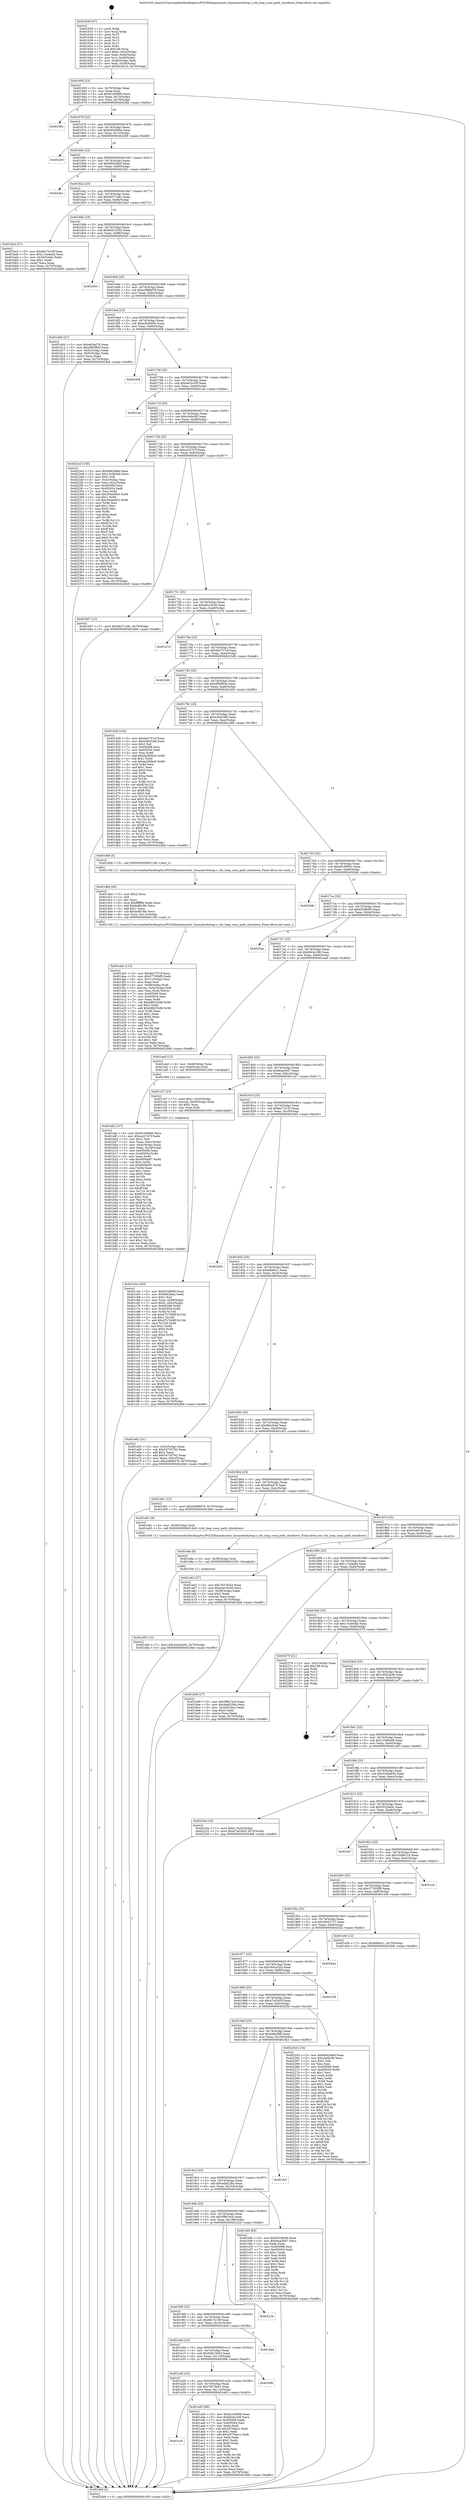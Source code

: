 digraph "0x401630" {
  label = "0x401630 (/mnt/c/Users/mathe/Desktop/tcc/POCII/binaries/extr_linuxnetrdsloop.c_rds_loop_conn_path_shutdown_Final-ollvm.out::main(0))"
  labelloc = "t"
  node[shape=record]

  Entry [label="",width=0.3,height=0.3,shape=circle,fillcolor=black,style=filled]
  "0x40165f" [label="{
     0x40165f [23]\l
     | [instrs]\l
     &nbsp;&nbsp;0x40165f \<+3\>: mov -0x70(%rbp),%eax\l
     &nbsp;&nbsp;0x401662 \<+2\>: mov %eax,%ecx\l
     &nbsp;&nbsp;0x401664 \<+6\>: sub $0x81e56f66,%ecx\l
     &nbsp;&nbsp;0x40166a \<+3\>: mov %eax,-0x74(%rbp)\l
     &nbsp;&nbsp;0x40166d \<+3\>: mov %ecx,-0x78(%rbp)\l
     &nbsp;&nbsp;0x401670 \<+6\>: je 000000000040238e \<main+0xd5e\>\l
  }"]
  "0x40238e" [label="{
     0x40238e\l
  }", style=dashed]
  "0x401676" [label="{
     0x401676 [22]\l
     | [instrs]\l
     &nbsp;&nbsp;0x401676 \<+5\>: jmp 000000000040167b \<main+0x4b\>\l
     &nbsp;&nbsp;0x40167b \<+3\>: mov -0x74(%rbp),%eax\l
     &nbsp;&nbsp;0x40167e \<+5\>: sub $0x8d3d58ba,%eax\l
     &nbsp;&nbsp;0x401683 \<+3\>: mov %eax,-0x7c(%rbp)\l
     &nbsp;&nbsp;0x401686 \<+6\>: je 000000000040220f \<main+0xbdf\>\l
  }"]
  Exit [label="",width=0.3,height=0.3,shape=circle,fillcolor=black,style=filled,peripheries=2]
  "0x40220f" [label="{
     0x40220f\l
  }", style=dashed]
  "0x40168c" [label="{
     0x40168c [22]\l
     | [instrs]\l
     &nbsp;&nbsp;0x40168c \<+5\>: jmp 0000000000401691 \<main+0x61\>\l
     &nbsp;&nbsp;0x401691 \<+3\>: mov -0x74(%rbp),%eax\l
     &nbsp;&nbsp;0x401694 \<+5\>: sub $0x9842b8ef,%eax\l
     &nbsp;&nbsp;0x401699 \<+3\>: mov %eax,-0x80(%rbp)\l
     &nbsp;&nbsp;0x40169c \<+6\>: je 00000000004024b1 \<main+0xe81\>\l
  }"]
  "0x401e93" [label="{
     0x401e93 [12]\l
     | [instrs]\l
     &nbsp;&nbsp;0x401e93 \<+7\>: movl $0x32e0a656,-0x70(%rbp)\l
     &nbsp;&nbsp;0x401e9a \<+5\>: jmp 00000000004024b8 \<main+0xe88\>\l
  }"]
  "0x4024b1" [label="{
     0x4024b1\l
  }", style=dashed]
  "0x4016a2" [label="{
     0x4016a2 [25]\l
     | [instrs]\l
     &nbsp;&nbsp;0x4016a2 \<+5\>: jmp 00000000004016a7 \<main+0x77\>\l
     &nbsp;&nbsp;0x4016a7 \<+3\>: mov -0x74(%rbp),%eax\l
     &nbsp;&nbsp;0x4016aa \<+5\>: sub $0x9b271a9c,%eax\l
     &nbsp;&nbsp;0x4016af \<+6\>: mov %eax,-0x84(%rbp)\l
     &nbsp;&nbsp;0x4016b5 \<+6\>: je 0000000000401ba3 \<main+0x573\>\l
  }"]
  "0x401e8a" [label="{
     0x401e8a [9]\l
     | [instrs]\l
     &nbsp;&nbsp;0x401e8a \<+4\>: mov -0x58(%rbp),%rdi\l
     &nbsp;&nbsp;0x401e8e \<+5\>: call 0000000000401030 \<free@plt\>\l
     | [calls]\l
     &nbsp;&nbsp;0x401030 \{1\} (unknown)\l
  }"]
  "0x401ba3" [label="{
     0x401ba3 [27]\l
     | [instrs]\l
     &nbsp;&nbsp;0x401ba3 \<+5\>: mov $0x68c7b19f,%eax\l
     &nbsp;&nbsp;0x401ba8 \<+5\>: mov $0x113a4edd,%ecx\l
     &nbsp;&nbsp;0x401bad \<+3\>: mov -0x34(%rbp),%edx\l
     &nbsp;&nbsp;0x401bb0 \<+3\>: cmp $0x1,%edx\l
     &nbsp;&nbsp;0x401bb3 \<+3\>: cmovl %ecx,%eax\l
     &nbsp;&nbsp;0x401bb6 \<+3\>: mov %eax,-0x70(%rbp)\l
     &nbsp;&nbsp;0x401bb9 \<+5\>: jmp 00000000004024b8 \<main+0xe88\>\l
  }"]
  "0x4016bb" [label="{
     0x4016bb [25]\l
     | [instrs]\l
     &nbsp;&nbsp;0x4016bb \<+5\>: jmp 00000000004016c0 \<main+0x90\>\l
     &nbsp;&nbsp;0x4016c0 \<+3\>: mov -0x74(%rbp),%eax\l
     &nbsp;&nbsp;0x4016c3 \<+5\>: sub $0x9cb12502,%eax\l
     &nbsp;&nbsp;0x4016c8 \<+6\>: mov %eax,-0x88(%rbp)\l
     &nbsp;&nbsp;0x4016ce \<+6\>: je 0000000000402043 \<main+0xa13\>\l
  }"]
  "0x401de5" [label="{
     0x401de5 [113]\l
     | [instrs]\l
     &nbsp;&nbsp;0x401de5 \<+5\>: mov $0xda5757cf,%ecx\l
     &nbsp;&nbsp;0x401dea \<+5\>: mov $0x377959f9,%edx\l
     &nbsp;&nbsp;0x401def \<+6\>: mov -0x11c(%rbp),%esi\l
     &nbsp;&nbsp;0x401df5 \<+3\>: imul %eax,%esi\l
     &nbsp;&nbsp;0x401df8 \<+4\>: mov -0x58(%rbp),%rdi\l
     &nbsp;&nbsp;0x401dfc \<+4\>: movslq -0x5c(%rbp),%r8\l
     &nbsp;&nbsp;0x401e00 \<+4\>: mov %esi,(%rdi,%r8,4)\l
     &nbsp;&nbsp;0x401e04 \<+7\>: mov 0x405068,%eax\l
     &nbsp;&nbsp;0x401e0b \<+7\>: mov 0x405054,%esi\l
     &nbsp;&nbsp;0x401e12 \<+3\>: mov %eax,%r9d\l
     &nbsp;&nbsp;0x401e15 \<+7\>: sub $0xb98232d9,%r9d\l
     &nbsp;&nbsp;0x401e1c \<+4\>: sub $0x1,%r9d\l
     &nbsp;&nbsp;0x401e20 \<+7\>: add $0xb98232d9,%r9d\l
     &nbsp;&nbsp;0x401e27 \<+4\>: imul %r9d,%eax\l
     &nbsp;&nbsp;0x401e2b \<+3\>: and $0x1,%eax\l
     &nbsp;&nbsp;0x401e2e \<+3\>: cmp $0x0,%eax\l
     &nbsp;&nbsp;0x401e31 \<+4\>: sete %r10b\l
     &nbsp;&nbsp;0x401e35 \<+3\>: cmp $0xa,%esi\l
     &nbsp;&nbsp;0x401e38 \<+4\>: setl %r11b\l
     &nbsp;&nbsp;0x401e3c \<+3\>: mov %r10b,%bl\l
     &nbsp;&nbsp;0x401e3f \<+3\>: and %r11b,%bl\l
     &nbsp;&nbsp;0x401e42 \<+3\>: xor %r11b,%r10b\l
     &nbsp;&nbsp;0x401e45 \<+3\>: or %r10b,%bl\l
     &nbsp;&nbsp;0x401e48 \<+3\>: test $0x1,%bl\l
     &nbsp;&nbsp;0x401e4b \<+3\>: cmovne %edx,%ecx\l
     &nbsp;&nbsp;0x401e4e \<+3\>: mov %ecx,-0x70(%rbp)\l
     &nbsp;&nbsp;0x401e51 \<+5\>: jmp 00000000004024b8 \<main+0xe88\>\l
  }"]
  "0x402043" [label="{
     0x402043\l
  }", style=dashed]
  "0x4016d4" [label="{
     0x4016d4 [25]\l
     | [instrs]\l
     &nbsp;&nbsp;0x4016d4 \<+5\>: jmp 00000000004016d9 \<main+0xa9\>\l
     &nbsp;&nbsp;0x4016d9 \<+3\>: mov -0x74(%rbp),%eax\l
     &nbsp;&nbsp;0x4016dc \<+5\>: sub $0xa3888d79,%eax\l
     &nbsp;&nbsp;0x4016e1 \<+6\>: mov %eax,-0x8c(%rbp)\l
     &nbsp;&nbsp;0x4016e7 \<+6\>: je 0000000000401d0d \<main+0x6dd\>\l
  }"]
  "0x401dbd" [label="{
     0x401dbd [40]\l
     | [instrs]\l
     &nbsp;&nbsp;0x401dbd \<+5\>: mov $0x2,%ecx\l
     &nbsp;&nbsp;0x401dc2 \<+1\>: cltd\l
     &nbsp;&nbsp;0x401dc3 \<+2\>: idiv %ecx\l
     &nbsp;&nbsp;0x401dc5 \<+6\>: imul $0xfffffffe,%edx,%ecx\l
     &nbsp;&nbsp;0x401dcb \<+6\>: add $0xbef819fc,%ecx\l
     &nbsp;&nbsp;0x401dd1 \<+3\>: add $0x1,%ecx\l
     &nbsp;&nbsp;0x401dd4 \<+6\>: sub $0xbef819fc,%ecx\l
     &nbsp;&nbsp;0x401dda \<+6\>: mov %ecx,-0x11c(%rbp)\l
     &nbsp;&nbsp;0x401de0 \<+5\>: call 0000000000401160 \<next_i\>\l
     | [calls]\l
     &nbsp;&nbsp;0x401160 \{1\} (/mnt/c/Users/mathe/Desktop/tcc/POCII/binaries/extr_linuxnetrdsloop.c_rds_loop_conn_path_shutdown_Final-ollvm.out::next_i)\l
  }"]
  "0x401d0d" [label="{
     0x401d0d [27]\l
     | [instrs]\l
     &nbsp;&nbsp;0x401d0d \<+5\>: mov $0xe83ed78,%eax\l
     &nbsp;&nbsp;0x401d12 \<+5\>: mov $0xdf95f80d,%ecx\l
     &nbsp;&nbsp;0x401d17 \<+3\>: mov -0x5c(%rbp),%edx\l
     &nbsp;&nbsp;0x401d1a \<+3\>: cmp -0x50(%rbp),%edx\l
     &nbsp;&nbsp;0x401d1d \<+3\>: cmovl %ecx,%eax\l
     &nbsp;&nbsp;0x401d20 \<+3\>: mov %eax,-0x70(%rbp)\l
     &nbsp;&nbsp;0x401d23 \<+5\>: jmp 00000000004024b8 \<main+0xe88\>\l
  }"]
  "0x4016ed" [label="{
     0x4016ed [25]\l
     | [instrs]\l
     &nbsp;&nbsp;0x4016ed \<+5\>: jmp 00000000004016f2 \<main+0xc2\>\l
     &nbsp;&nbsp;0x4016f2 \<+3\>: mov -0x74(%rbp),%eax\l
     &nbsp;&nbsp;0x4016f5 \<+5\>: sub $0xa3b4600a,%eax\l
     &nbsp;&nbsp;0x4016fa \<+6\>: mov %eax,-0x90(%rbp)\l
     &nbsp;&nbsp;0x401700 \<+6\>: je 0000000000402458 \<main+0xe28\>\l
  }"]
  "0x401c5e" [label="{
     0x401c5e [163]\l
     | [instrs]\l
     &nbsp;&nbsp;0x401c5e \<+5\>: mov $0xf32d84f0,%ecx\l
     &nbsp;&nbsp;0x401c63 \<+5\>: mov $0x96e26ed,%edx\l
     &nbsp;&nbsp;0x401c68 \<+3\>: mov $0x1,%sil\l
     &nbsp;&nbsp;0x401c6b \<+4\>: mov %rax,-0x58(%rbp)\l
     &nbsp;&nbsp;0x401c6f \<+7\>: movl $0x0,-0x5c(%rbp)\l
     &nbsp;&nbsp;0x401c76 \<+8\>: mov 0x405068,%r8d\l
     &nbsp;&nbsp;0x401c7e \<+8\>: mov 0x405054,%r9d\l
     &nbsp;&nbsp;0x401c86 \<+3\>: mov %r8d,%r10d\l
     &nbsp;&nbsp;0x401c89 \<+7\>: sub $0xd727d08f,%r10d\l
     &nbsp;&nbsp;0x401c90 \<+4\>: sub $0x1,%r10d\l
     &nbsp;&nbsp;0x401c94 \<+7\>: add $0xd727d08f,%r10d\l
     &nbsp;&nbsp;0x401c9b \<+4\>: imul %r10d,%r8d\l
     &nbsp;&nbsp;0x401c9f \<+4\>: and $0x1,%r8d\l
     &nbsp;&nbsp;0x401ca3 \<+4\>: cmp $0x0,%r8d\l
     &nbsp;&nbsp;0x401ca7 \<+4\>: sete %r11b\l
     &nbsp;&nbsp;0x401cab \<+4\>: cmp $0xa,%r9d\l
     &nbsp;&nbsp;0x401caf \<+3\>: setl %bl\l
     &nbsp;&nbsp;0x401cb2 \<+3\>: mov %r11b,%r14b\l
     &nbsp;&nbsp;0x401cb5 \<+4\>: xor $0xff,%r14b\l
     &nbsp;&nbsp;0x401cb9 \<+3\>: mov %bl,%r15b\l
     &nbsp;&nbsp;0x401cbc \<+4\>: xor $0xff,%r15b\l
     &nbsp;&nbsp;0x401cc0 \<+4\>: xor $0x0,%sil\l
     &nbsp;&nbsp;0x401cc4 \<+3\>: mov %r14b,%r12b\l
     &nbsp;&nbsp;0x401cc7 \<+4\>: and $0x0,%r12b\l
     &nbsp;&nbsp;0x401ccb \<+3\>: and %sil,%r11b\l
     &nbsp;&nbsp;0x401cce \<+3\>: mov %r15b,%r13b\l
     &nbsp;&nbsp;0x401cd1 \<+4\>: and $0x0,%r13b\l
     &nbsp;&nbsp;0x401cd5 \<+3\>: and %sil,%bl\l
     &nbsp;&nbsp;0x401cd8 \<+3\>: or %r11b,%r12b\l
     &nbsp;&nbsp;0x401cdb \<+3\>: or %bl,%r13b\l
     &nbsp;&nbsp;0x401cde \<+3\>: xor %r13b,%r12b\l
     &nbsp;&nbsp;0x401ce1 \<+3\>: or %r15b,%r14b\l
     &nbsp;&nbsp;0x401ce4 \<+4\>: xor $0xff,%r14b\l
     &nbsp;&nbsp;0x401ce8 \<+4\>: or $0x0,%sil\l
     &nbsp;&nbsp;0x401cec \<+3\>: and %sil,%r14b\l
     &nbsp;&nbsp;0x401cef \<+3\>: or %r14b,%r12b\l
     &nbsp;&nbsp;0x401cf2 \<+4\>: test $0x1,%r12b\l
     &nbsp;&nbsp;0x401cf6 \<+3\>: cmovne %edx,%ecx\l
     &nbsp;&nbsp;0x401cf9 \<+3\>: mov %ecx,-0x70(%rbp)\l
     &nbsp;&nbsp;0x401cfc \<+5\>: jmp 00000000004024b8 \<main+0xe88\>\l
  }"]
  "0x402458" [label="{
     0x402458\l
  }", style=dashed]
  "0x401706" [label="{
     0x401706 [25]\l
     | [instrs]\l
     &nbsp;&nbsp;0x401706 \<+5\>: jmp 000000000040170b \<main+0xdb\>\l
     &nbsp;&nbsp;0x40170b \<+3\>: mov -0x74(%rbp),%eax\l
     &nbsp;&nbsp;0x40170e \<+5\>: sub $0xbe03c55f,%eax\l
     &nbsp;&nbsp;0x401713 \<+6\>: mov %eax,-0x94(%rbp)\l
     &nbsp;&nbsp;0x401719 \<+6\>: je 00000000004021ee \<main+0xbbe\>\l
  }"]
  "0x401afa" [label="{
     0x401afa [157]\l
     | [instrs]\l
     &nbsp;&nbsp;0x401afa \<+5\>: mov $0x81e56f66,%ecx\l
     &nbsp;&nbsp;0x401aff \<+5\>: mov $0xca237e7f,%edx\l
     &nbsp;&nbsp;0x401b04 \<+3\>: mov $0x1,%sil\l
     &nbsp;&nbsp;0x401b07 \<+3\>: mov %eax,-0x4c(%rbp)\l
     &nbsp;&nbsp;0x401b0a \<+3\>: mov -0x4c(%rbp),%eax\l
     &nbsp;&nbsp;0x401b0d \<+3\>: mov %eax,-0x34(%rbp)\l
     &nbsp;&nbsp;0x401b10 \<+7\>: mov 0x405068,%eax\l
     &nbsp;&nbsp;0x401b17 \<+8\>: mov 0x405054,%r8d\l
     &nbsp;&nbsp;0x401b1f \<+3\>: mov %eax,%r9d\l
     &nbsp;&nbsp;0x401b22 \<+7\>: add $0x695fa0f7,%r9d\l
     &nbsp;&nbsp;0x401b29 \<+4\>: sub $0x1,%r9d\l
     &nbsp;&nbsp;0x401b2d \<+7\>: sub $0x695fa0f7,%r9d\l
     &nbsp;&nbsp;0x401b34 \<+4\>: imul %r9d,%eax\l
     &nbsp;&nbsp;0x401b38 \<+3\>: and $0x1,%eax\l
     &nbsp;&nbsp;0x401b3b \<+3\>: cmp $0x0,%eax\l
     &nbsp;&nbsp;0x401b3e \<+4\>: sete %r10b\l
     &nbsp;&nbsp;0x401b42 \<+4\>: cmp $0xa,%r8d\l
     &nbsp;&nbsp;0x401b46 \<+4\>: setl %r11b\l
     &nbsp;&nbsp;0x401b4a \<+3\>: mov %r10b,%bl\l
     &nbsp;&nbsp;0x401b4d \<+3\>: xor $0xff,%bl\l
     &nbsp;&nbsp;0x401b50 \<+3\>: mov %r11b,%r14b\l
     &nbsp;&nbsp;0x401b53 \<+4\>: xor $0xff,%r14b\l
     &nbsp;&nbsp;0x401b57 \<+4\>: xor $0x1,%sil\l
     &nbsp;&nbsp;0x401b5b \<+3\>: mov %bl,%r15b\l
     &nbsp;&nbsp;0x401b5e \<+4\>: and $0xff,%r15b\l
     &nbsp;&nbsp;0x401b62 \<+3\>: and %sil,%r10b\l
     &nbsp;&nbsp;0x401b65 \<+3\>: mov %r14b,%r12b\l
     &nbsp;&nbsp;0x401b68 \<+4\>: and $0xff,%r12b\l
     &nbsp;&nbsp;0x401b6c \<+3\>: and %sil,%r11b\l
     &nbsp;&nbsp;0x401b6f \<+3\>: or %r10b,%r15b\l
     &nbsp;&nbsp;0x401b72 \<+3\>: or %r11b,%r12b\l
     &nbsp;&nbsp;0x401b75 \<+3\>: xor %r12b,%r15b\l
     &nbsp;&nbsp;0x401b78 \<+3\>: or %r14b,%bl\l
     &nbsp;&nbsp;0x401b7b \<+3\>: xor $0xff,%bl\l
     &nbsp;&nbsp;0x401b7e \<+4\>: or $0x1,%sil\l
     &nbsp;&nbsp;0x401b82 \<+3\>: and %sil,%bl\l
     &nbsp;&nbsp;0x401b85 \<+3\>: or %bl,%r15b\l
     &nbsp;&nbsp;0x401b88 \<+4\>: test $0x1,%r15b\l
     &nbsp;&nbsp;0x401b8c \<+3\>: cmovne %edx,%ecx\l
     &nbsp;&nbsp;0x401b8f \<+3\>: mov %ecx,-0x70(%rbp)\l
     &nbsp;&nbsp;0x401b92 \<+5\>: jmp 00000000004024b8 \<main+0xe88\>\l
  }"]
  "0x4021ee" [label="{
     0x4021ee\l
  }", style=dashed]
  "0x40171f" [label="{
     0x40171f [25]\l
     | [instrs]\l
     &nbsp;&nbsp;0x40171f \<+5\>: jmp 0000000000401724 \<main+0xf4\>\l
     &nbsp;&nbsp;0x401724 \<+3\>: mov -0x74(%rbp),%eax\l
     &nbsp;&nbsp;0x401727 \<+5\>: sub $0xc0efe3f0,%eax\l
     &nbsp;&nbsp;0x40172c \<+6\>: mov %eax,-0x98(%rbp)\l
     &nbsp;&nbsp;0x401732 \<+6\>: je 00000000004022e3 \<main+0xcb3\>\l
  }"]
  "0x401a3f" [label="{
     0x401a3f\l
  }", style=dashed]
  "0x4022e3" [label="{
     0x4022e3 [150]\l
     | [instrs]\l
     &nbsp;&nbsp;0x4022e3 \<+5\>: mov $0x9842b8ef,%eax\l
     &nbsp;&nbsp;0x4022e8 \<+5\>: mov $0x13c4b64b,%ecx\l
     &nbsp;&nbsp;0x4022ed \<+2\>: mov $0x1,%dl\l
     &nbsp;&nbsp;0x4022ef \<+3\>: mov -0x3c(%rbp),%esi\l
     &nbsp;&nbsp;0x4022f2 \<+3\>: mov %esi,-0x2c(%rbp)\l
     &nbsp;&nbsp;0x4022f5 \<+7\>: mov 0x405068,%esi\l
     &nbsp;&nbsp;0x4022fc \<+7\>: mov 0x405054,%edi\l
     &nbsp;&nbsp;0x402303 \<+3\>: mov %esi,%r8d\l
     &nbsp;&nbsp;0x402306 \<+7\>: add $0x304a06c5,%r8d\l
     &nbsp;&nbsp;0x40230d \<+4\>: sub $0x1,%r8d\l
     &nbsp;&nbsp;0x402311 \<+7\>: sub $0x304a06c5,%r8d\l
     &nbsp;&nbsp;0x402318 \<+4\>: imul %r8d,%esi\l
     &nbsp;&nbsp;0x40231c \<+3\>: and $0x1,%esi\l
     &nbsp;&nbsp;0x40231f \<+3\>: cmp $0x0,%esi\l
     &nbsp;&nbsp;0x402322 \<+4\>: sete %r9b\l
     &nbsp;&nbsp;0x402326 \<+3\>: cmp $0xa,%edi\l
     &nbsp;&nbsp;0x402329 \<+4\>: setl %r10b\l
     &nbsp;&nbsp;0x40232d \<+3\>: mov %r9b,%r11b\l
     &nbsp;&nbsp;0x402330 \<+4\>: xor $0xff,%r11b\l
     &nbsp;&nbsp;0x402334 \<+3\>: mov %r10b,%bl\l
     &nbsp;&nbsp;0x402337 \<+3\>: xor $0xff,%bl\l
     &nbsp;&nbsp;0x40233a \<+3\>: xor $0x0,%dl\l
     &nbsp;&nbsp;0x40233d \<+3\>: mov %r11b,%r14b\l
     &nbsp;&nbsp;0x402340 \<+4\>: and $0x0,%r14b\l
     &nbsp;&nbsp;0x402344 \<+3\>: and %dl,%r9b\l
     &nbsp;&nbsp;0x402347 \<+3\>: mov %bl,%r15b\l
     &nbsp;&nbsp;0x40234a \<+4\>: and $0x0,%r15b\l
     &nbsp;&nbsp;0x40234e \<+3\>: and %dl,%r10b\l
     &nbsp;&nbsp;0x402351 \<+3\>: or %r9b,%r14b\l
     &nbsp;&nbsp;0x402354 \<+3\>: or %r10b,%r15b\l
     &nbsp;&nbsp;0x402357 \<+3\>: xor %r15b,%r14b\l
     &nbsp;&nbsp;0x40235a \<+3\>: or %bl,%r11b\l
     &nbsp;&nbsp;0x40235d \<+4\>: xor $0xff,%r11b\l
     &nbsp;&nbsp;0x402361 \<+3\>: or $0x0,%dl\l
     &nbsp;&nbsp;0x402364 \<+3\>: and %dl,%r11b\l
     &nbsp;&nbsp;0x402367 \<+3\>: or %r11b,%r14b\l
     &nbsp;&nbsp;0x40236a \<+4\>: test $0x1,%r14b\l
     &nbsp;&nbsp;0x40236e \<+3\>: cmovne %ecx,%eax\l
     &nbsp;&nbsp;0x402371 \<+3\>: mov %eax,-0x70(%rbp)\l
     &nbsp;&nbsp;0x402374 \<+5\>: jmp 00000000004024b8 \<main+0xe88\>\l
  }"]
  "0x401738" [label="{
     0x401738 [25]\l
     | [instrs]\l
     &nbsp;&nbsp;0x401738 \<+5\>: jmp 000000000040173d \<main+0x10d\>\l
     &nbsp;&nbsp;0x40173d \<+3\>: mov -0x74(%rbp),%eax\l
     &nbsp;&nbsp;0x401740 \<+5\>: sub $0xca237e7f,%eax\l
     &nbsp;&nbsp;0x401745 \<+6\>: mov %eax,-0x9c(%rbp)\l
     &nbsp;&nbsp;0x40174b \<+6\>: je 0000000000401b97 \<main+0x567\>\l
  }"]
  "0x401a95" [label="{
     0x401a95 [88]\l
     | [instrs]\l
     &nbsp;&nbsp;0x401a95 \<+5\>: mov $0x81e56f66,%eax\l
     &nbsp;&nbsp;0x401a9a \<+5\>: mov $0xfd44c206,%ecx\l
     &nbsp;&nbsp;0x401a9f \<+7\>: mov 0x405068,%edx\l
     &nbsp;&nbsp;0x401aa6 \<+7\>: mov 0x405054,%esi\l
     &nbsp;&nbsp;0x401aad \<+2\>: mov %edx,%edi\l
     &nbsp;&nbsp;0x401aaf \<+6\>: sub $0x2970eac1,%edi\l
     &nbsp;&nbsp;0x401ab5 \<+3\>: sub $0x1,%edi\l
     &nbsp;&nbsp;0x401ab8 \<+6\>: add $0x2970eac1,%edi\l
     &nbsp;&nbsp;0x401abe \<+3\>: imul %edi,%edx\l
     &nbsp;&nbsp;0x401ac1 \<+3\>: and $0x1,%edx\l
     &nbsp;&nbsp;0x401ac4 \<+3\>: cmp $0x0,%edx\l
     &nbsp;&nbsp;0x401ac7 \<+4\>: sete %r8b\l
     &nbsp;&nbsp;0x401acb \<+3\>: cmp $0xa,%esi\l
     &nbsp;&nbsp;0x401ace \<+4\>: setl %r9b\l
     &nbsp;&nbsp;0x401ad2 \<+3\>: mov %r8b,%r10b\l
     &nbsp;&nbsp;0x401ad5 \<+3\>: and %r9b,%r10b\l
     &nbsp;&nbsp;0x401ad8 \<+3\>: xor %r9b,%r8b\l
     &nbsp;&nbsp;0x401adb \<+3\>: or %r8b,%r10b\l
     &nbsp;&nbsp;0x401ade \<+4\>: test $0x1,%r10b\l
     &nbsp;&nbsp;0x401ae2 \<+3\>: cmovne %ecx,%eax\l
     &nbsp;&nbsp;0x401ae5 \<+3\>: mov %eax,-0x70(%rbp)\l
     &nbsp;&nbsp;0x401ae8 \<+5\>: jmp 00000000004024b8 \<main+0xe88\>\l
  }"]
  "0x401b97" [label="{
     0x401b97 [12]\l
     | [instrs]\l
     &nbsp;&nbsp;0x401b97 \<+7\>: movl $0x9b271a9c,-0x70(%rbp)\l
     &nbsp;&nbsp;0x401b9e \<+5\>: jmp 00000000004024b8 \<main+0xe88\>\l
  }"]
  "0x401751" [label="{
     0x401751 [25]\l
     | [instrs]\l
     &nbsp;&nbsp;0x401751 \<+5\>: jmp 0000000000401756 \<main+0x126\>\l
     &nbsp;&nbsp;0x401756 \<+3\>: mov -0x74(%rbp),%eax\l
     &nbsp;&nbsp;0x401759 \<+5\>: sub $0xd4cc3e39,%eax\l
     &nbsp;&nbsp;0x40175e \<+6\>: mov %eax,-0xa0(%rbp)\l
     &nbsp;&nbsp;0x401764 \<+6\>: je 0000000000401a7d \<main+0x44d\>\l
  }"]
  "0x401a26" [label="{
     0x401a26 [25]\l
     | [instrs]\l
     &nbsp;&nbsp;0x401a26 \<+5\>: jmp 0000000000401a2b \<main+0x3fb\>\l
     &nbsp;&nbsp;0x401a2b \<+3\>: mov -0x74(%rbp),%eax\l
     &nbsp;&nbsp;0x401a2e \<+5\>: sub $0x7827fe43,%eax\l
     &nbsp;&nbsp;0x401a33 \<+6\>: mov %eax,-0x114(%rbp)\l
     &nbsp;&nbsp;0x401a39 \<+6\>: je 0000000000401a95 \<main+0x465\>\l
  }"]
  "0x401a7d" [label="{
     0x401a7d\l
  }", style=dashed]
  "0x40176a" [label="{
     0x40176a [25]\l
     | [instrs]\l
     &nbsp;&nbsp;0x40176a \<+5\>: jmp 000000000040176f \<main+0x13f\>\l
     &nbsp;&nbsp;0x40176f \<+3\>: mov -0x74(%rbp),%eax\l
     &nbsp;&nbsp;0x401772 \<+5\>: sub $0xda5757cf,%eax\l
     &nbsp;&nbsp;0x401777 \<+6\>: mov %eax,-0xa4(%rbp)\l
     &nbsp;&nbsp;0x40177d \<+6\>: je 00000000004023d8 \<main+0xda8\>\l
  }"]
  "0x4020f6" [label="{
     0x4020f6\l
  }", style=dashed]
  "0x4023d8" [label="{
     0x4023d8\l
  }", style=dashed]
  "0x401783" [label="{
     0x401783 [25]\l
     | [instrs]\l
     &nbsp;&nbsp;0x401783 \<+5\>: jmp 0000000000401788 \<main+0x158\>\l
     &nbsp;&nbsp;0x401788 \<+3\>: mov -0x74(%rbp),%eax\l
     &nbsp;&nbsp;0x40178b \<+5\>: sub $0xdf95f80d,%eax\l
     &nbsp;&nbsp;0x401790 \<+6\>: mov %eax,-0xa8(%rbp)\l
     &nbsp;&nbsp;0x401796 \<+6\>: je 0000000000401d28 \<main+0x6f8\>\l
  }"]
  "0x401a0d" [label="{
     0x401a0d [25]\l
     | [instrs]\l
     &nbsp;&nbsp;0x401a0d \<+5\>: jmp 0000000000401a12 \<main+0x3e2\>\l
     &nbsp;&nbsp;0x401a12 \<+3\>: mov -0x74(%rbp),%eax\l
     &nbsp;&nbsp;0x401a15 \<+5\>: sub $0x6d612b03,%eax\l
     &nbsp;&nbsp;0x401a1a \<+6\>: mov %eax,-0x110(%rbp)\l
     &nbsp;&nbsp;0x401a20 \<+6\>: je 00000000004020f6 \<main+0xac6\>\l
  }"]
  "0x401d28" [label="{
     0x401d28 [144]\l
     | [instrs]\l
     &nbsp;&nbsp;0x401d28 \<+5\>: mov $0xda5757cf,%eax\l
     &nbsp;&nbsp;0x401d2d \<+5\>: mov $0xe26433fe,%ecx\l
     &nbsp;&nbsp;0x401d32 \<+2\>: mov $0x1,%dl\l
     &nbsp;&nbsp;0x401d34 \<+7\>: mov 0x405068,%esi\l
     &nbsp;&nbsp;0x401d3b \<+7\>: mov 0x405054,%edi\l
     &nbsp;&nbsp;0x401d42 \<+3\>: mov %esi,%r8d\l
     &nbsp;&nbsp;0x401d45 \<+7\>: add $0xda285be5,%r8d\l
     &nbsp;&nbsp;0x401d4c \<+4\>: sub $0x1,%r8d\l
     &nbsp;&nbsp;0x401d50 \<+7\>: sub $0xda285be5,%r8d\l
     &nbsp;&nbsp;0x401d57 \<+4\>: imul %r8d,%esi\l
     &nbsp;&nbsp;0x401d5b \<+3\>: and $0x1,%esi\l
     &nbsp;&nbsp;0x401d5e \<+3\>: cmp $0x0,%esi\l
     &nbsp;&nbsp;0x401d61 \<+4\>: sete %r9b\l
     &nbsp;&nbsp;0x401d65 \<+3\>: cmp $0xa,%edi\l
     &nbsp;&nbsp;0x401d68 \<+4\>: setl %r10b\l
     &nbsp;&nbsp;0x401d6c \<+3\>: mov %r9b,%r11b\l
     &nbsp;&nbsp;0x401d6f \<+4\>: xor $0xff,%r11b\l
     &nbsp;&nbsp;0x401d73 \<+3\>: mov %r10b,%bl\l
     &nbsp;&nbsp;0x401d76 \<+3\>: xor $0xff,%bl\l
     &nbsp;&nbsp;0x401d79 \<+3\>: xor $0x0,%dl\l
     &nbsp;&nbsp;0x401d7c \<+3\>: mov %r11b,%r14b\l
     &nbsp;&nbsp;0x401d7f \<+4\>: and $0x0,%r14b\l
     &nbsp;&nbsp;0x401d83 \<+3\>: and %dl,%r9b\l
     &nbsp;&nbsp;0x401d86 \<+3\>: mov %bl,%r15b\l
     &nbsp;&nbsp;0x401d89 \<+4\>: and $0x0,%r15b\l
     &nbsp;&nbsp;0x401d8d \<+3\>: and %dl,%r10b\l
     &nbsp;&nbsp;0x401d90 \<+3\>: or %r9b,%r14b\l
     &nbsp;&nbsp;0x401d93 \<+3\>: or %r10b,%r15b\l
     &nbsp;&nbsp;0x401d96 \<+3\>: xor %r15b,%r14b\l
     &nbsp;&nbsp;0x401d99 \<+3\>: or %bl,%r11b\l
     &nbsp;&nbsp;0x401d9c \<+4\>: xor $0xff,%r11b\l
     &nbsp;&nbsp;0x401da0 \<+3\>: or $0x0,%dl\l
     &nbsp;&nbsp;0x401da3 \<+3\>: and %dl,%r11b\l
     &nbsp;&nbsp;0x401da6 \<+3\>: or %r11b,%r14b\l
     &nbsp;&nbsp;0x401da9 \<+4\>: test $0x1,%r14b\l
     &nbsp;&nbsp;0x401dad \<+3\>: cmovne %ecx,%eax\l
     &nbsp;&nbsp;0x401db0 \<+3\>: mov %eax,-0x70(%rbp)\l
     &nbsp;&nbsp;0x401db3 \<+5\>: jmp 00000000004024b8 \<main+0xe88\>\l
  }"]
  "0x40179c" [label="{
     0x40179c [25]\l
     | [instrs]\l
     &nbsp;&nbsp;0x40179c \<+5\>: jmp 00000000004017a1 \<main+0x171\>\l
     &nbsp;&nbsp;0x4017a1 \<+3\>: mov -0x74(%rbp),%eax\l
     &nbsp;&nbsp;0x4017a4 \<+5\>: sub $0xe26433fe,%eax\l
     &nbsp;&nbsp;0x4017a9 \<+6\>: mov %eax,-0xac(%rbp)\l
     &nbsp;&nbsp;0x4017af \<+6\>: je 0000000000401db8 \<main+0x788\>\l
  }"]
  "0x401bbe" [label="{
     0x401bbe\l
  }", style=dashed]
  "0x401db8" [label="{
     0x401db8 [5]\l
     | [instrs]\l
     &nbsp;&nbsp;0x401db8 \<+5\>: call 0000000000401160 \<next_i\>\l
     | [calls]\l
     &nbsp;&nbsp;0x401160 \{1\} (/mnt/c/Users/mathe/Desktop/tcc/POCII/binaries/extr_linuxnetrdsloop.c_rds_loop_conn_path_shutdown_Final-ollvm.out::next_i)\l
  }"]
  "0x4017b5" [label="{
     0x4017b5 [25]\l
     | [instrs]\l
     &nbsp;&nbsp;0x4017b5 \<+5\>: jmp 00000000004017ba \<main+0x18a\>\l
     &nbsp;&nbsp;0x4017ba \<+3\>: mov -0x74(%rbp),%eax\l
     &nbsp;&nbsp;0x4017bd \<+5\>: sub $0xe819963c,%eax\l
     &nbsp;&nbsp;0x4017c2 \<+6\>: mov %eax,-0xb0(%rbp)\l
     &nbsp;&nbsp;0x4017c8 \<+6\>: je 00000000004020db \<main+0xaab\>\l
  }"]
  "0x4019f4" [label="{
     0x4019f4 [25]\l
     | [instrs]\l
     &nbsp;&nbsp;0x4019f4 \<+5\>: jmp 00000000004019f9 \<main+0x3c9\>\l
     &nbsp;&nbsp;0x4019f9 \<+3\>: mov -0x74(%rbp),%eax\l
     &nbsp;&nbsp;0x4019fc \<+5\>: sub $0x68c7b19f,%eax\l
     &nbsp;&nbsp;0x401a01 \<+6\>: mov %eax,-0x10c(%rbp)\l
     &nbsp;&nbsp;0x401a07 \<+6\>: je 0000000000401bbe \<main+0x58e\>\l
  }"]
  "0x4020db" [label="{
     0x4020db\l
  }", style=dashed]
  "0x4017ce" [label="{
     0x4017ce [25]\l
     | [instrs]\l
     &nbsp;&nbsp;0x4017ce \<+5\>: jmp 00000000004017d3 \<main+0x1a3\>\l
     &nbsp;&nbsp;0x4017d3 \<+3\>: mov -0x74(%rbp),%eax\l
     &nbsp;&nbsp;0x4017d6 \<+5\>: sub $0xf32d84f0,%eax\l
     &nbsp;&nbsp;0x4017db \<+6\>: mov %eax,-0xb4(%rbp)\l
     &nbsp;&nbsp;0x4017e1 \<+6\>: je 00000000004023aa \<main+0xd7a\>\l
  }"]
  "0x40222d" [label="{
     0x40222d\l
  }", style=dashed]
  "0x4023aa" [label="{
     0x4023aa\l
  }", style=dashed]
  "0x4017e7" [label="{
     0x4017e7 [25]\l
     | [instrs]\l
     &nbsp;&nbsp;0x4017e7 \<+5\>: jmp 00000000004017ec \<main+0x1bc\>\l
     &nbsp;&nbsp;0x4017ec \<+3\>: mov -0x74(%rbp),%eax\l
     &nbsp;&nbsp;0x4017ef \<+5\>: sub $0xfd44c206,%eax\l
     &nbsp;&nbsp;0x4017f4 \<+6\>: mov %eax,-0xb8(%rbp)\l
     &nbsp;&nbsp;0x4017fa \<+6\>: je 0000000000401aed \<main+0x4bd\>\l
  }"]
  "0x4019db" [label="{
     0x4019db [25]\l
     | [instrs]\l
     &nbsp;&nbsp;0x4019db \<+5\>: jmp 00000000004019e0 \<main+0x3b0\>\l
     &nbsp;&nbsp;0x4019e0 \<+3\>: mov -0x74(%rbp),%eax\l
     &nbsp;&nbsp;0x4019e3 \<+5\>: sub $0x5f8e7ecd,%eax\l
     &nbsp;&nbsp;0x4019e8 \<+6\>: mov %eax,-0x108(%rbp)\l
     &nbsp;&nbsp;0x4019ee \<+6\>: je 000000000040222d \<main+0xbfd\>\l
  }"]
  "0x401aed" [label="{
     0x401aed [13]\l
     | [instrs]\l
     &nbsp;&nbsp;0x401aed \<+4\>: mov -0x48(%rbp),%rax\l
     &nbsp;&nbsp;0x401af1 \<+4\>: mov 0x8(%rax),%rdi\l
     &nbsp;&nbsp;0x401af5 \<+5\>: call 0000000000401060 \<atoi@plt\>\l
     | [calls]\l
     &nbsp;&nbsp;0x401060 \{1\} (unknown)\l
  }"]
  "0x401800" [label="{
     0x401800 [25]\l
     | [instrs]\l
     &nbsp;&nbsp;0x401800 \<+5\>: jmp 0000000000401805 \<main+0x1d5\>\l
     &nbsp;&nbsp;0x401805 \<+3\>: mov -0x74(%rbp),%eax\l
     &nbsp;&nbsp;0x401808 \<+5\>: sub $0xfeaa5647,%eax\l
     &nbsp;&nbsp;0x40180d \<+6\>: mov %eax,-0xbc(%rbp)\l
     &nbsp;&nbsp;0x401813 \<+6\>: je 0000000000401c47 \<main+0x617\>\l
  }"]
  "0x401bf4" [label="{
     0x401bf4 [83]\l
     | [instrs]\l
     &nbsp;&nbsp;0x401bf4 \<+5\>: mov $0xf32d84f0,%eax\l
     &nbsp;&nbsp;0x401bf9 \<+5\>: mov $0xfeaa5647,%ecx\l
     &nbsp;&nbsp;0x401bfe \<+2\>: xor %edx,%edx\l
     &nbsp;&nbsp;0x401c00 \<+7\>: mov 0x405068,%esi\l
     &nbsp;&nbsp;0x401c07 \<+7\>: mov 0x405054,%edi\l
     &nbsp;&nbsp;0x401c0e \<+3\>: sub $0x1,%edx\l
     &nbsp;&nbsp;0x401c11 \<+3\>: mov %esi,%r8d\l
     &nbsp;&nbsp;0x401c14 \<+3\>: add %edx,%r8d\l
     &nbsp;&nbsp;0x401c17 \<+4\>: imul %r8d,%esi\l
     &nbsp;&nbsp;0x401c1b \<+3\>: and $0x1,%esi\l
     &nbsp;&nbsp;0x401c1e \<+3\>: cmp $0x0,%esi\l
     &nbsp;&nbsp;0x401c21 \<+4\>: sete %r9b\l
     &nbsp;&nbsp;0x401c25 \<+3\>: cmp $0xa,%edi\l
     &nbsp;&nbsp;0x401c28 \<+4\>: setl %r10b\l
     &nbsp;&nbsp;0x401c2c \<+3\>: mov %r9b,%r11b\l
     &nbsp;&nbsp;0x401c2f \<+3\>: and %r10b,%r11b\l
     &nbsp;&nbsp;0x401c32 \<+3\>: xor %r10b,%r9b\l
     &nbsp;&nbsp;0x401c35 \<+3\>: or %r9b,%r11b\l
     &nbsp;&nbsp;0x401c38 \<+4\>: test $0x1,%r11b\l
     &nbsp;&nbsp;0x401c3c \<+3\>: cmovne %ecx,%eax\l
     &nbsp;&nbsp;0x401c3f \<+3\>: mov %eax,-0x70(%rbp)\l
     &nbsp;&nbsp;0x401c42 \<+5\>: jmp 00000000004024b8 \<main+0xe88\>\l
  }"]
  "0x401c47" [label="{
     0x401c47 [23]\l
     | [instrs]\l
     &nbsp;&nbsp;0x401c47 \<+7\>: movl $0x1,-0x50(%rbp)\l
     &nbsp;&nbsp;0x401c4e \<+4\>: movslq -0x50(%rbp),%rax\l
     &nbsp;&nbsp;0x401c52 \<+4\>: shl $0x2,%rax\l
     &nbsp;&nbsp;0x401c56 \<+3\>: mov %rax,%rdi\l
     &nbsp;&nbsp;0x401c59 \<+5\>: call 0000000000401050 \<malloc@plt\>\l
     | [calls]\l
     &nbsp;&nbsp;0x401050 \{1\} (unknown)\l
  }"]
  "0x401819" [label="{
     0x401819 [25]\l
     | [instrs]\l
     &nbsp;&nbsp;0x401819 \<+5\>: jmp 000000000040181e \<main+0x1ee\>\l
     &nbsp;&nbsp;0x40181e \<+3\>: mov -0x74(%rbp),%eax\l
     &nbsp;&nbsp;0x401821 \<+5\>: sub $0xfec72152,%eax\l
     &nbsp;&nbsp;0x401826 \<+6\>: mov %eax,-0xc0(%rbp)\l
     &nbsp;&nbsp;0x40182c \<+6\>: je 0000000000402464 \<main+0xe34\>\l
  }"]
  "0x4019c2" [label="{
     0x4019c2 [25]\l
     | [instrs]\l
     &nbsp;&nbsp;0x4019c2 \<+5\>: jmp 00000000004019c7 \<main+0x397\>\l
     &nbsp;&nbsp;0x4019c7 \<+3\>: mov -0x74(%rbp),%eax\l
     &nbsp;&nbsp;0x4019ca \<+5\>: sub $0x4abf228a,%eax\l
     &nbsp;&nbsp;0x4019cf \<+6\>: mov %eax,-0x104(%rbp)\l
     &nbsp;&nbsp;0x4019d5 \<+6\>: je 0000000000401bf4 \<main+0x5c4\>\l
  }"]
  "0x402464" [label="{
     0x402464\l
  }", style=dashed]
  "0x401832" [label="{
     0x401832 [25]\l
     | [instrs]\l
     &nbsp;&nbsp;0x401832 \<+5\>: jmp 0000000000401837 \<main+0x207\>\l
     &nbsp;&nbsp;0x401837 \<+3\>: mov -0x74(%rbp),%eax\l
     &nbsp;&nbsp;0x40183a \<+5\>: sub $0x6fb94c1,%eax\l
     &nbsp;&nbsp;0x40183f \<+6\>: mov %eax,-0xc4(%rbp)\l
     &nbsp;&nbsp;0x401845 \<+6\>: je 0000000000401e62 \<main+0x832\>\l
  }"]
  "0x401fb3" [label="{
     0x401fb3\l
  }", style=dashed]
  "0x401e62" [label="{
     0x401e62 [31]\l
     | [instrs]\l
     &nbsp;&nbsp;0x401e62 \<+3\>: mov -0x5c(%rbp),%eax\l
     &nbsp;&nbsp;0x401e65 \<+5\>: sub $0x54735762,%eax\l
     &nbsp;&nbsp;0x401e6a \<+3\>: add $0x1,%eax\l
     &nbsp;&nbsp;0x401e6d \<+5\>: add $0x54735762,%eax\l
     &nbsp;&nbsp;0x401e72 \<+3\>: mov %eax,-0x5c(%rbp)\l
     &nbsp;&nbsp;0x401e75 \<+7\>: movl $0xa3888d79,-0x70(%rbp)\l
     &nbsp;&nbsp;0x401e7c \<+5\>: jmp 00000000004024b8 \<main+0xe88\>\l
  }"]
  "0x40184b" [label="{
     0x40184b [25]\l
     | [instrs]\l
     &nbsp;&nbsp;0x40184b \<+5\>: jmp 0000000000401850 \<main+0x220\>\l
     &nbsp;&nbsp;0x401850 \<+3\>: mov -0x74(%rbp),%eax\l
     &nbsp;&nbsp;0x401853 \<+5\>: sub $0x96e26ed,%eax\l
     &nbsp;&nbsp;0x401858 \<+6\>: mov %eax,-0xc8(%rbp)\l
     &nbsp;&nbsp;0x40185e \<+6\>: je 0000000000401d01 \<main+0x6d1\>\l
  }"]
  "0x4019a9" [label="{
     0x4019a9 [25]\l
     | [instrs]\l
     &nbsp;&nbsp;0x4019a9 \<+5\>: jmp 00000000004019ae \<main+0x37e\>\l
     &nbsp;&nbsp;0x4019ae \<+3\>: mov -0x74(%rbp),%eax\l
     &nbsp;&nbsp;0x4019b1 \<+5\>: sub $0x4a6cf9f6,%eax\l
     &nbsp;&nbsp;0x4019b6 \<+6\>: mov %eax,-0x100(%rbp)\l
     &nbsp;&nbsp;0x4019bc \<+6\>: je 0000000000401fb3 \<main+0x983\>\l
  }"]
  "0x401d01" [label="{
     0x401d01 [12]\l
     | [instrs]\l
     &nbsp;&nbsp;0x401d01 \<+7\>: movl $0xa3888d79,-0x70(%rbp)\l
     &nbsp;&nbsp;0x401d08 \<+5\>: jmp 00000000004024b8 \<main+0xe88\>\l
  }"]
  "0x401864" [label="{
     0x401864 [25]\l
     | [instrs]\l
     &nbsp;&nbsp;0x401864 \<+5\>: jmp 0000000000401869 \<main+0x239\>\l
     &nbsp;&nbsp;0x401869 \<+3\>: mov -0x74(%rbp),%eax\l
     &nbsp;&nbsp;0x40186c \<+5\>: sub $0xe83ed78,%eax\l
     &nbsp;&nbsp;0x401871 \<+6\>: mov %eax,-0xcc(%rbp)\l
     &nbsp;&nbsp;0x401877 \<+6\>: je 0000000000401e81 \<main+0x851\>\l
  }"]
  "0x40225d" [label="{
     0x40225d [134]\l
     | [instrs]\l
     &nbsp;&nbsp;0x40225d \<+5\>: mov $0x9842b8ef,%eax\l
     &nbsp;&nbsp;0x402262 \<+5\>: mov $0xc0efe3f0,%ecx\l
     &nbsp;&nbsp;0x402267 \<+2\>: mov $0x1,%dl\l
     &nbsp;&nbsp;0x402269 \<+2\>: xor %esi,%esi\l
     &nbsp;&nbsp;0x40226b \<+7\>: mov 0x405068,%edi\l
     &nbsp;&nbsp;0x402272 \<+8\>: mov 0x405054,%r8d\l
     &nbsp;&nbsp;0x40227a \<+3\>: sub $0x1,%esi\l
     &nbsp;&nbsp;0x40227d \<+3\>: mov %edi,%r9d\l
     &nbsp;&nbsp;0x402280 \<+3\>: add %esi,%r9d\l
     &nbsp;&nbsp;0x402283 \<+4\>: imul %r9d,%edi\l
     &nbsp;&nbsp;0x402287 \<+3\>: and $0x1,%edi\l
     &nbsp;&nbsp;0x40228a \<+3\>: cmp $0x0,%edi\l
     &nbsp;&nbsp;0x40228d \<+4\>: sete %r10b\l
     &nbsp;&nbsp;0x402291 \<+4\>: cmp $0xa,%r8d\l
     &nbsp;&nbsp;0x402295 \<+4\>: setl %r11b\l
     &nbsp;&nbsp;0x402299 \<+3\>: mov %r10b,%bl\l
     &nbsp;&nbsp;0x40229c \<+3\>: xor $0xff,%bl\l
     &nbsp;&nbsp;0x40229f \<+3\>: mov %r11b,%r14b\l
     &nbsp;&nbsp;0x4022a2 \<+4\>: xor $0xff,%r14b\l
     &nbsp;&nbsp;0x4022a6 \<+3\>: xor $0x1,%dl\l
     &nbsp;&nbsp;0x4022a9 \<+3\>: mov %bl,%r15b\l
     &nbsp;&nbsp;0x4022ac \<+4\>: and $0xff,%r15b\l
     &nbsp;&nbsp;0x4022b0 \<+3\>: and %dl,%r10b\l
     &nbsp;&nbsp;0x4022b3 \<+3\>: mov %r14b,%r12b\l
     &nbsp;&nbsp;0x4022b6 \<+4\>: and $0xff,%r12b\l
     &nbsp;&nbsp;0x4022ba \<+3\>: and %dl,%r11b\l
     &nbsp;&nbsp;0x4022bd \<+3\>: or %r10b,%r15b\l
     &nbsp;&nbsp;0x4022c0 \<+3\>: or %r11b,%r12b\l
     &nbsp;&nbsp;0x4022c3 \<+3\>: xor %r12b,%r15b\l
     &nbsp;&nbsp;0x4022c6 \<+3\>: or %r14b,%bl\l
     &nbsp;&nbsp;0x4022c9 \<+3\>: xor $0xff,%bl\l
     &nbsp;&nbsp;0x4022cc \<+3\>: or $0x1,%dl\l
     &nbsp;&nbsp;0x4022cf \<+2\>: and %dl,%bl\l
     &nbsp;&nbsp;0x4022d1 \<+3\>: or %bl,%r15b\l
     &nbsp;&nbsp;0x4022d4 \<+4\>: test $0x1,%r15b\l
     &nbsp;&nbsp;0x4022d8 \<+3\>: cmovne %ecx,%eax\l
     &nbsp;&nbsp;0x4022db \<+3\>: mov %eax,-0x70(%rbp)\l
     &nbsp;&nbsp;0x4022de \<+5\>: jmp 00000000004024b8 \<main+0xe88\>\l
  }"]
  "0x401e81" [label="{
     0x401e81 [9]\l
     | [instrs]\l
     &nbsp;&nbsp;0x401e81 \<+4\>: mov -0x58(%rbp),%rdi\l
     &nbsp;&nbsp;0x401e85 \<+5\>: call 0000000000401440 \<rds_loop_conn_path_shutdown\>\l
     | [calls]\l
     &nbsp;&nbsp;0x401440 \{1\} (/mnt/c/Users/mathe/Desktop/tcc/POCII/binaries/extr_linuxnetrdsloop.c_rds_loop_conn_path_shutdown_Final-ollvm.out::rds_loop_conn_path_shutdown)\l
  }"]
  "0x40187d" [label="{
     0x40187d [25]\l
     | [instrs]\l
     &nbsp;&nbsp;0x40187d \<+5\>: jmp 0000000000401882 \<main+0x252\>\l
     &nbsp;&nbsp;0x401882 \<+3\>: mov -0x74(%rbp),%eax\l
     &nbsp;&nbsp;0x401885 \<+5\>: sub $0xf3c6510,%eax\l
     &nbsp;&nbsp;0x40188a \<+6\>: mov %eax,-0xd0(%rbp)\l
     &nbsp;&nbsp;0x401890 \<+6\>: je 0000000000401a62 \<main+0x432\>\l
  }"]
  "0x401990" [label="{
     0x401990 [25]\l
     | [instrs]\l
     &nbsp;&nbsp;0x401990 \<+5\>: jmp 0000000000401995 \<main+0x365\>\l
     &nbsp;&nbsp;0x401995 \<+3\>: mov -0x74(%rbp),%eax\l
     &nbsp;&nbsp;0x401998 \<+5\>: sub $0x47a03d3f,%eax\l
     &nbsp;&nbsp;0x40199d \<+6\>: mov %eax,-0xfc(%rbp)\l
     &nbsp;&nbsp;0x4019a3 \<+6\>: je 000000000040225d \<main+0xc2d\>\l
  }"]
  "0x401a62" [label="{
     0x401a62 [27]\l
     | [instrs]\l
     &nbsp;&nbsp;0x401a62 \<+5\>: mov $0x7827fe43,%eax\l
     &nbsp;&nbsp;0x401a67 \<+5\>: mov $0xd4cc3e39,%ecx\l
     &nbsp;&nbsp;0x401a6c \<+3\>: mov -0x38(%rbp),%edx\l
     &nbsp;&nbsp;0x401a6f \<+3\>: cmp $0x2,%edx\l
     &nbsp;&nbsp;0x401a72 \<+3\>: cmovne %ecx,%eax\l
     &nbsp;&nbsp;0x401a75 \<+3\>: mov %eax,-0x70(%rbp)\l
     &nbsp;&nbsp;0x401a78 \<+5\>: jmp 00000000004024b8 \<main+0xe88\>\l
  }"]
  "0x401896" [label="{
     0x401896 [25]\l
     | [instrs]\l
     &nbsp;&nbsp;0x401896 \<+5\>: jmp 000000000040189b \<main+0x26b\>\l
     &nbsp;&nbsp;0x40189b \<+3\>: mov -0x74(%rbp),%eax\l
     &nbsp;&nbsp;0x40189e \<+5\>: sub $0x113a4edd,%eax\l
     &nbsp;&nbsp;0x4018a3 \<+6\>: mov %eax,-0xd4(%rbp)\l
     &nbsp;&nbsp;0x4018a9 \<+6\>: je 0000000000401bd9 \<main+0x5a9\>\l
  }"]
  "0x4024b8" [label="{
     0x4024b8 [5]\l
     | [instrs]\l
     &nbsp;&nbsp;0x4024b8 \<+5\>: jmp 000000000040165f \<main+0x2f\>\l
  }"]
  "0x401630" [label="{
     0x401630 [47]\l
     | [instrs]\l
     &nbsp;&nbsp;0x401630 \<+1\>: push %rbp\l
     &nbsp;&nbsp;0x401631 \<+3\>: mov %rsp,%rbp\l
     &nbsp;&nbsp;0x401634 \<+2\>: push %r15\l
     &nbsp;&nbsp;0x401636 \<+2\>: push %r14\l
     &nbsp;&nbsp;0x401638 \<+2\>: push %r13\l
     &nbsp;&nbsp;0x40163a \<+2\>: push %r12\l
     &nbsp;&nbsp;0x40163c \<+1\>: push %rbx\l
     &nbsp;&nbsp;0x40163d \<+7\>: sub $0x108,%rsp\l
     &nbsp;&nbsp;0x401644 \<+7\>: movl $0x0,-0x3c(%rbp)\l
     &nbsp;&nbsp;0x40164b \<+3\>: mov %edi,-0x40(%rbp)\l
     &nbsp;&nbsp;0x40164e \<+4\>: mov %rsi,-0x48(%rbp)\l
     &nbsp;&nbsp;0x401652 \<+3\>: mov -0x40(%rbp),%edi\l
     &nbsp;&nbsp;0x401655 \<+3\>: mov %edi,-0x38(%rbp)\l
     &nbsp;&nbsp;0x401658 \<+7\>: movl $0xf3c6510,-0x70(%rbp)\l
  }"]
  "0x402239" [label="{
     0x402239\l
  }", style=dashed]
  "0x401bd9" [label="{
     0x401bd9 [27]\l
     | [instrs]\l
     &nbsp;&nbsp;0x401bd9 \<+5\>: mov $0x5f8e7ecd,%eax\l
     &nbsp;&nbsp;0x401bde \<+5\>: mov $0x4abf228a,%ecx\l
     &nbsp;&nbsp;0x401be3 \<+3\>: mov -0x34(%rbp),%edx\l
     &nbsp;&nbsp;0x401be6 \<+3\>: cmp $0x0,%edx\l
     &nbsp;&nbsp;0x401be9 \<+3\>: cmove %ecx,%eax\l
     &nbsp;&nbsp;0x401bec \<+3\>: mov %eax,-0x70(%rbp)\l
     &nbsp;&nbsp;0x401bef \<+5\>: jmp 00000000004024b8 \<main+0xe88\>\l
  }"]
  "0x4018af" [label="{
     0x4018af [25]\l
     | [instrs]\l
     &nbsp;&nbsp;0x4018af \<+5\>: jmp 00000000004018b4 \<main+0x284\>\l
     &nbsp;&nbsp;0x4018b4 \<+3\>: mov -0x74(%rbp),%eax\l
     &nbsp;&nbsp;0x4018b7 \<+5\>: sub $0x13c4b64b,%eax\l
     &nbsp;&nbsp;0x4018bc \<+6\>: mov %eax,-0xd8(%rbp)\l
     &nbsp;&nbsp;0x4018c2 \<+6\>: je 0000000000402379 \<main+0xd49\>\l
  }"]
  "0x401977" [label="{
     0x401977 [25]\l
     | [instrs]\l
     &nbsp;&nbsp;0x401977 \<+5\>: jmp 000000000040197c \<main+0x34c\>\l
     &nbsp;&nbsp;0x40197c \<+3\>: mov -0x74(%rbp),%eax\l
     &nbsp;&nbsp;0x40197f \<+5\>: sub $0x3b0ca324,%eax\l
     &nbsp;&nbsp;0x401984 \<+6\>: mov %eax,-0xf8(%rbp)\l
     &nbsp;&nbsp;0x40198a \<+6\>: je 0000000000402239 \<main+0xc09\>\l
  }"]
  "0x402379" [label="{
     0x402379 [21]\l
     | [instrs]\l
     &nbsp;&nbsp;0x402379 \<+3\>: mov -0x2c(%rbp),%eax\l
     &nbsp;&nbsp;0x40237c \<+7\>: add $0x108,%rsp\l
     &nbsp;&nbsp;0x402383 \<+1\>: pop %rbx\l
     &nbsp;&nbsp;0x402384 \<+2\>: pop %r12\l
     &nbsp;&nbsp;0x402386 \<+2\>: pop %r13\l
     &nbsp;&nbsp;0x402388 \<+2\>: pop %r14\l
     &nbsp;&nbsp;0x40238a \<+2\>: pop %r15\l
     &nbsp;&nbsp;0x40238c \<+1\>: pop %rbp\l
     &nbsp;&nbsp;0x40238d \<+1\>: ret\l
  }"]
  "0x4018c8" [label="{
     0x4018c8 [25]\l
     | [instrs]\l
     &nbsp;&nbsp;0x4018c8 \<+5\>: jmp 00000000004018cd \<main+0x29d\>\l
     &nbsp;&nbsp;0x4018cd \<+3\>: mov -0x74(%rbp),%eax\l
     &nbsp;&nbsp;0x4018d0 \<+5\>: sub $0x195b2b3b,%eax\l
     &nbsp;&nbsp;0x4018d5 \<+6\>: mov %eax,-0xdc(%rbp)\l
     &nbsp;&nbsp;0x4018db \<+6\>: je 0000000000401ef7 \<main+0x8c7\>\l
  }"]
  "0x40242a" [label="{
     0x40242a\l
  }", style=dashed]
  "0x401ef7" [label="{
     0x401ef7\l
  }", style=dashed]
  "0x4018e1" [label="{
     0x4018e1 [25]\l
     | [instrs]\l
     &nbsp;&nbsp;0x4018e1 \<+5\>: jmp 00000000004018e6 \<main+0x2b6\>\l
     &nbsp;&nbsp;0x4018e6 \<+3\>: mov -0x74(%rbp),%eax\l
     &nbsp;&nbsp;0x4018e9 \<+5\>: sub $0x21049e48,%eax\l
     &nbsp;&nbsp;0x4018ee \<+6\>: mov %eax,-0xe0(%rbp)\l
     &nbsp;&nbsp;0x4018f4 \<+6\>: je 0000000000401e9f \<main+0x86f\>\l
  }"]
  "0x40195e" [label="{
     0x40195e [25]\l
     | [instrs]\l
     &nbsp;&nbsp;0x40195e \<+5\>: jmp 0000000000401963 \<main+0x333\>\l
     &nbsp;&nbsp;0x401963 \<+3\>: mov -0x74(%rbp),%eax\l
     &nbsp;&nbsp;0x401966 \<+5\>: sub $0x39c02727,%eax\l
     &nbsp;&nbsp;0x40196b \<+6\>: mov %eax,-0xf4(%rbp)\l
     &nbsp;&nbsp;0x401971 \<+6\>: je 000000000040242a \<main+0xdfa\>\l
  }"]
  "0x401e9f" [label="{
     0x401e9f\l
  }", style=dashed]
  "0x4018fa" [label="{
     0x4018fa [25]\l
     | [instrs]\l
     &nbsp;&nbsp;0x4018fa \<+5\>: jmp 00000000004018ff \<main+0x2cf\>\l
     &nbsp;&nbsp;0x4018ff \<+3\>: mov -0x74(%rbp),%eax\l
     &nbsp;&nbsp;0x401902 \<+5\>: sub $0x32e0a656,%eax\l
     &nbsp;&nbsp;0x401907 \<+6\>: mov %eax,-0xe4(%rbp)\l
     &nbsp;&nbsp;0x40190d \<+6\>: je 000000000040224a \<main+0xc1a\>\l
  }"]
  "0x401e56" [label="{
     0x401e56 [12]\l
     | [instrs]\l
     &nbsp;&nbsp;0x401e56 \<+7\>: movl $0x6fb94c1,-0x70(%rbp)\l
     &nbsp;&nbsp;0x401e5d \<+5\>: jmp 00000000004024b8 \<main+0xe88\>\l
  }"]
  "0x40224a" [label="{
     0x40224a [19]\l
     | [instrs]\l
     &nbsp;&nbsp;0x40224a \<+7\>: movl $0x0,-0x3c(%rbp)\l
     &nbsp;&nbsp;0x402251 \<+7\>: movl $0x47a03d3f,-0x70(%rbp)\l
     &nbsp;&nbsp;0x402258 \<+5\>: jmp 00000000004024b8 \<main+0xe88\>\l
  }"]
  "0x401913" [label="{
     0x401913 [25]\l
     | [instrs]\l
     &nbsp;&nbsp;0x401913 \<+5\>: jmp 0000000000401918 \<main+0x2e8\>\l
     &nbsp;&nbsp;0x401918 \<+3\>: mov -0x74(%rbp),%eax\l
     &nbsp;&nbsp;0x40191b \<+5\>: sub $0x3552bd4c,%eax\l
     &nbsp;&nbsp;0x401920 \<+6\>: mov %eax,-0xe8(%rbp)\l
     &nbsp;&nbsp;0x401926 \<+6\>: je 0000000000401fa7 \<main+0x977\>\l
  }"]
  "0x401945" [label="{
     0x401945 [25]\l
     | [instrs]\l
     &nbsp;&nbsp;0x401945 \<+5\>: jmp 000000000040194a \<main+0x31a\>\l
     &nbsp;&nbsp;0x40194a \<+3\>: mov -0x74(%rbp),%eax\l
     &nbsp;&nbsp;0x40194d \<+5\>: sub $0x377959f9,%eax\l
     &nbsp;&nbsp;0x401952 \<+6\>: mov %eax,-0xf0(%rbp)\l
     &nbsp;&nbsp;0x401958 \<+6\>: je 0000000000401e56 \<main+0x826\>\l
  }"]
  "0x401fa7" [label="{
     0x401fa7\l
  }", style=dashed]
  "0x40192c" [label="{
     0x40192c [25]\l
     | [instrs]\l
     &nbsp;&nbsp;0x40192c \<+5\>: jmp 0000000000401931 \<main+0x301\>\l
     &nbsp;&nbsp;0x401931 \<+3\>: mov -0x74(%rbp),%eax\l
     &nbsp;&nbsp;0x401934 \<+5\>: sub $0x35d96124,%eax\l
     &nbsp;&nbsp;0x401939 \<+6\>: mov %eax,-0xec(%rbp)\l
     &nbsp;&nbsp;0x40193f \<+6\>: je 00000000004021e2 \<main+0xbb2\>\l
  }"]
  "0x4021e2" [label="{
     0x4021e2\l
  }", style=dashed]
  Entry -> "0x401630" [label=" 1"]
  "0x40165f" -> "0x40238e" [label=" 0"]
  "0x40165f" -> "0x401676" [label=" 20"]
  "0x402379" -> Exit [label=" 1"]
  "0x401676" -> "0x40220f" [label=" 0"]
  "0x401676" -> "0x40168c" [label=" 20"]
  "0x4022e3" -> "0x4024b8" [label=" 1"]
  "0x40168c" -> "0x4024b1" [label=" 0"]
  "0x40168c" -> "0x4016a2" [label=" 20"]
  "0x40225d" -> "0x4024b8" [label=" 1"]
  "0x4016a2" -> "0x401ba3" [label=" 1"]
  "0x4016a2" -> "0x4016bb" [label=" 19"]
  "0x40224a" -> "0x4024b8" [label=" 1"]
  "0x4016bb" -> "0x402043" [label=" 0"]
  "0x4016bb" -> "0x4016d4" [label=" 19"]
  "0x401e93" -> "0x4024b8" [label=" 1"]
  "0x4016d4" -> "0x401d0d" [label=" 2"]
  "0x4016d4" -> "0x4016ed" [label=" 17"]
  "0x401e8a" -> "0x401e93" [label=" 1"]
  "0x4016ed" -> "0x402458" [label=" 0"]
  "0x4016ed" -> "0x401706" [label=" 17"]
  "0x401e81" -> "0x401e8a" [label=" 1"]
  "0x401706" -> "0x4021ee" [label=" 0"]
  "0x401706" -> "0x40171f" [label=" 17"]
  "0x401e62" -> "0x4024b8" [label=" 1"]
  "0x40171f" -> "0x4022e3" [label=" 1"]
  "0x40171f" -> "0x401738" [label=" 16"]
  "0x401e56" -> "0x4024b8" [label=" 1"]
  "0x401738" -> "0x401b97" [label=" 1"]
  "0x401738" -> "0x401751" [label=" 15"]
  "0x401de5" -> "0x4024b8" [label=" 1"]
  "0x401751" -> "0x401a7d" [label=" 0"]
  "0x401751" -> "0x40176a" [label=" 15"]
  "0x401db8" -> "0x401dbd" [label=" 1"]
  "0x40176a" -> "0x4023d8" [label=" 0"]
  "0x40176a" -> "0x401783" [label=" 15"]
  "0x401d28" -> "0x4024b8" [label=" 1"]
  "0x401783" -> "0x401d28" [label=" 1"]
  "0x401783" -> "0x40179c" [label=" 14"]
  "0x401d01" -> "0x4024b8" [label=" 1"]
  "0x40179c" -> "0x401db8" [label=" 1"]
  "0x40179c" -> "0x4017b5" [label=" 13"]
  "0x401c5e" -> "0x4024b8" [label=" 1"]
  "0x4017b5" -> "0x4020db" [label=" 0"]
  "0x4017b5" -> "0x4017ce" [label=" 13"]
  "0x401bf4" -> "0x4024b8" [label=" 1"]
  "0x4017ce" -> "0x4023aa" [label=" 0"]
  "0x4017ce" -> "0x4017e7" [label=" 13"]
  "0x401bd9" -> "0x4024b8" [label=" 1"]
  "0x4017e7" -> "0x401aed" [label=" 1"]
  "0x4017e7" -> "0x401800" [label=" 12"]
  "0x401b97" -> "0x4024b8" [label=" 1"]
  "0x401800" -> "0x401c47" [label=" 1"]
  "0x401800" -> "0x401819" [label=" 11"]
  "0x401afa" -> "0x4024b8" [label=" 1"]
  "0x401819" -> "0x402464" [label=" 0"]
  "0x401819" -> "0x401832" [label=" 11"]
  "0x401a95" -> "0x4024b8" [label=" 1"]
  "0x401832" -> "0x401e62" [label=" 1"]
  "0x401832" -> "0x40184b" [label=" 10"]
  "0x401a26" -> "0x401a3f" [label=" 0"]
  "0x40184b" -> "0x401d01" [label=" 1"]
  "0x40184b" -> "0x401864" [label=" 9"]
  "0x401dbd" -> "0x401de5" [label=" 1"]
  "0x401864" -> "0x401e81" [label=" 1"]
  "0x401864" -> "0x40187d" [label=" 8"]
  "0x401a0d" -> "0x401a26" [label=" 1"]
  "0x40187d" -> "0x401a62" [label=" 1"]
  "0x40187d" -> "0x401896" [label=" 7"]
  "0x401a62" -> "0x4024b8" [label=" 1"]
  "0x401630" -> "0x40165f" [label=" 1"]
  "0x4024b8" -> "0x40165f" [label=" 19"]
  "0x401d0d" -> "0x4024b8" [label=" 2"]
  "0x401896" -> "0x401bd9" [label=" 1"]
  "0x401896" -> "0x4018af" [label=" 6"]
  "0x4019f4" -> "0x401a0d" [label=" 1"]
  "0x4018af" -> "0x402379" [label=" 1"]
  "0x4018af" -> "0x4018c8" [label=" 5"]
  "0x401c47" -> "0x401c5e" [label=" 1"]
  "0x4018c8" -> "0x401ef7" [label=" 0"]
  "0x4018c8" -> "0x4018e1" [label=" 5"]
  "0x4019db" -> "0x4019f4" [label=" 1"]
  "0x4018e1" -> "0x401e9f" [label=" 0"]
  "0x4018e1" -> "0x4018fa" [label=" 5"]
  "0x401ba3" -> "0x4024b8" [label=" 1"]
  "0x4018fa" -> "0x40224a" [label=" 1"]
  "0x4018fa" -> "0x401913" [label=" 4"]
  "0x4019c2" -> "0x4019db" [label=" 1"]
  "0x401913" -> "0x401fa7" [label=" 0"]
  "0x401913" -> "0x40192c" [label=" 4"]
  "0x401aed" -> "0x401afa" [label=" 1"]
  "0x40192c" -> "0x4021e2" [label=" 0"]
  "0x40192c" -> "0x401945" [label=" 4"]
  "0x4019c2" -> "0x401bf4" [label=" 1"]
  "0x401945" -> "0x401e56" [label=" 1"]
  "0x401945" -> "0x40195e" [label=" 3"]
  "0x4019db" -> "0x40222d" [label=" 0"]
  "0x40195e" -> "0x40242a" [label=" 0"]
  "0x40195e" -> "0x401977" [label=" 3"]
  "0x4019f4" -> "0x401bbe" [label=" 0"]
  "0x401977" -> "0x402239" [label=" 0"]
  "0x401977" -> "0x401990" [label=" 3"]
  "0x401a0d" -> "0x4020f6" [label=" 0"]
  "0x401990" -> "0x40225d" [label=" 1"]
  "0x401990" -> "0x4019a9" [label=" 2"]
  "0x401a26" -> "0x401a95" [label=" 1"]
  "0x4019a9" -> "0x401fb3" [label=" 0"]
  "0x4019a9" -> "0x4019c2" [label=" 2"]
}
